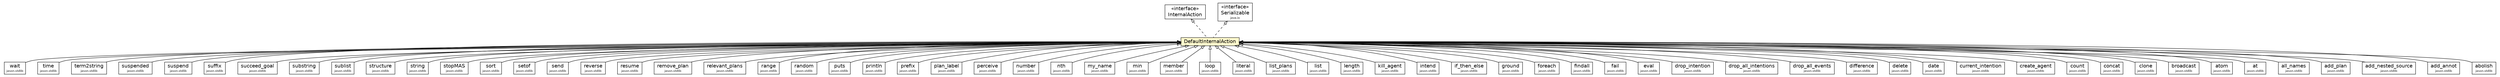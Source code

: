 #!/usr/local/bin/dot
#
# Class diagram 
# Generated by UMLGraph version 5.1 (http://www.umlgraph.org/)
#

digraph G {
	edge [fontname="Helvetica",fontsize=10,labelfontname="Helvetica",labelfontsize=10];
	node [fontname="Helvetica",fontsize=10,shape=plaintext];
	nodesep=0.25;
	ranksep=0.5;
	// jason.asSemantics.InternalAction
	c9792 [label=<<table title="jason.asSemantics.InternalAction" border="0" cellborder="1" cellspacing="0" cellpadding="2" port="p" href="./InternalAction.html">
		<tr><td><table border="0" cellspacing="0" cellpadding="1">
<tr><td align="center" balign="center"> &#171;interface&#187; </td></tr>
<tr><td align="center" balign="center"> InternalAction </td></tr>
		</table></td></tr>
		</table>>, fontname="Helvetica", fontcolor="black", fontsize=14.0];
	// jason.asSemantics.DefaultInternalAction
	c9799 [label=<<table title="jason.asSemantics.DefaultInternalAction" border="0" cellborder="1" cellspacing="0" cellpadding="2" port="p" bgcolor="lemonChiffon" href="./DefaultInternalAction.html">
		<tr><td><table border="0" cellspacing="0" cellpadding="1">
<tr><td align="center" balign="center"> DefaultInternalAction </td></tr>
		</table></td></tr>
		</table>>, fontname="Helvetica", fontcolor="black", fontsize=14.0];
	// jason.stdlib.wait
	c9953 [label=<<table title="jason.stdlib.wait" border="0" cellborder="1" cellspacing="0" cellpadding="2" port="p" href="../stdlib/wait.html">
		<tr><td><table border="0" cellspacing="0" cellpadding="1">
<tr><td align="center" balign="center"> wait </td></tr>
<tr><td align="center" balign="center"><font point-size="8.0"> jason.stdlib </font></td></tr>
		</table></td></tr>
		</table>>, fontname="Helvetica", fontcolor="black", fontsize=14.0];
	// jason.stdlib.time
	c9955 [label=<<table title="jason.stdlib.time" border="0" cellborder="1" cellspacing="0" cellpadding="2" port="p" href="../stdlib/time.html">
		<tr><td><table border="0" cellspacing="0" cellpadding="1">
<tr><td align="center" balign="center"> time </td></tr>
<tr><td align="center" balign="center"><font point-size="8.0"> jason.stdlib </font></td></tr>
		</table></td></tr>
		</table>>, fontname="Helvetica", fontcolor="black", fontsize=14.0];
	// jason.stdlib.term2string
	c9956 [label=<<table title="jason.stdlib.term2string" border="0" cellborder="1" cellspacing="0" cellpadding="2" port="p" href="../stdlib/term2string.html">
		<tr><td><table border="0" cellspacing="0" cellpadding="1">
<tr><td align="center" balign="center"> term2string </td></tr>
<tr><td align="center" balign="center"><font point-size="8.0"> jason.stdlib </font></td></tr>
		</table></td></tr>
		</table>>, fontname="Helvetica", fontcolor="black", fontsize=14.0];
	// jason.stdlib.suspended
	c9957 [label=<<table title="jason.stdlib.suspended" border="0" cellborder="1" cellspacing="0" cellpadding="2" port="p" href="../stdlib/suspended.html">
		<tr><td><table border="0" cellspacing="0" cellpadding="1">
<tr><td align="center" balign="center"> suspended </td></tr>
<tr><td align="center" balign="center"><font point-size="8.0"> jason.stdlib </font></td></tr>
		</table></td></tr>
		</table>>, fontname="Helvetica", fontcolor="black", fontsize=14.0];
	// jason.stdlib.suspend
	c9958 [label=<<table title="jason.stdlib.suspend" border="0" cellborder="1" cellspacing="0" cellpadding="2" port="p" href="../stdlib/suspend.html">
		<tr><td><table border="0" cellspacing="0" cellpadding="1">
<tr><td align="center" balign="center"> suspend </td></tr>
<tr><td align="center" balign="center"><font point-size="8.0"> jason.stdlib </font></td></tr>
		</table></td></tr>
		</table>>, fontname="Helvetica", fontcolor="black", fontsize=14.0];
	// jason.stdlib.suffix
	c9959 [label=<<table title="jason.stdlib.suffix" border="0" cellborder="1" cellspacing="0" cellpadding="2" port="p" href="../stdlib/suffix.html">
		<tr><td><table border="0" cellspacing="0" cellpadding="1">
<tr><td align="center" balign="center"> suffix </td></tr>
<tr><td align="center" balign="center"><font point-size="8.0"> jason.stdlib </font></td></tr>
		</table></td></tr>
		</table>>, fontname="Helvetica", fontcolor="black", fontsize=14.0];
	// jason.stdlib.succeed_goal
	c9960 [label=<<table title="jason.stdlib.succeed_goal" border="0" cellborder="1" cellspacing="0" cellpadding="2" port="p" href="../stdlib/succeed_goal.html">
		<tr><td><table border="0" cellspacing="0" cellpadding="1">
<tr><td align="center" balign="center"> succeed_goal </td></tr>
<tr><td align="center" balign="center"><font point-size="8.0"> jason.stdlib </font></td></tr>
		</table></td></tr>
		</table>>, fontname="Helvetica", fontcolor="black", fontsize=14.0];
	// jason.stdlib.substring
	c9961 [label=<<table title="jason.stdlib.substring" border="0" cellborder="1" cellspacing="0" cellpadding="2" port="p" href="../stdlib/substring.html">
		<tr><td><table border="0" cellspacing="0" cellpadding="1">
<tr><td align="center" balign="center"> substring </td></tr>
<tr><td align="center" balign="center"><font point-size="8.0"> jason.stdlib </font></td></tr>
		</table></td></tr>
		</table>>, fontname="Helvetica", fontcolor="black", fontsize=14.0];
	// jason.stdlib.sublist
	c9962 [label=<<table title="jason.stdlib.sublist" border="0" cellborder="1" cellspacing="0" cellpadding="2" port="p" href="../stdlib/sublist.html">
		<tr><td><table border="0" cellspacing="0" cellpadding="1">
<tr><td align="center" balign="center"> sublist </td></tr>
<tr><td align="center" balign="center"><font point-size="8.0"> jason.stdlib </font></td></tr>
		</table></td></tr>
		</table>>, fontname="Helvetica", fontcolor="black", fontsize=14.0];
	// jason.stdlib.structure
	c9963 [label=<<table title="jason.stdlib.structure" border="0" cellborder="1" cellspacing="0" cellpadding="2" port="p" href="../stdlib/structure.html">
		<tr><td><table border="0" cellspacing="0" cellpadding="1">
<tr><td align="center" balign="center"> structure </td></tr>
<tr><td align="center" balign="center"><font point-size="8.0"> jason.stdlib </font></td></tr>
		</table></td></tr>
		</table>>, fontname="Helvetica", fontcolor="black", fontsize=14.0];
	// jason.stdlib.string
	c9964 [label=<<table title="jason.stdlib.string" border="0" cellborder="1" cellspacing="0" cellpadding="2" port="p" href="../stdlib/string.html">
		<tr><td><table border="0" cellspacing="0" cellpadding="1">
<tr><td align="center" balign="center"> string </td></tr>
<tr><td align="center" balign="center"><font point-size="8.0"> jason.stdlib </font></td></tr>
		</table></td></tr>
		</table>>, fontname="Helvetica", fontcolor="black", fontsize=14.0];
	// jason.stdlib.stopMAS
	c9965 [label=<<table title="jason.stdlib.stopMAS" border="0" cellborder="1" cellspacing="0" cellpadding="2" port="p" href="../stdlib/stopMAS.html">
		<tr><td><table border="0" cellspacing="0" cellpadding="1">
<tr><td align="center" balign="center"> stopMAS </td></tr>
<tr><td align="center" balign="center"><font point-size="8.0"> jason.stdlib </font></td></tr>
		</table></td></tr>
		</table>>, fontname="Helvetica", fontcolor="black", fontsize=14.0];
	// jason.stdlib.sort
	c9966 [label=<<table title="jason.stdlib.sort" border="0" cellborder="1" cellspacing="0" cellpadding="2" port="p" href="../stdlib/sort.html">
		<tr><td><table border="0" cellspacing="0" cellpadding="1">
<tr><td align="center" balign="center"> sort </td></tr>
<tr><td align="center" balign="center"><font point-size="8.0"> jason.stdlib </font></td></tr>
		</table></td></tr>
		</table>>, fontname="Helvetica", fontcolor="black", fontsize=14.0];
	// jason.stdlib.setof
	c9967 [label=<<table title="jason.stdlib.setof" border="0" cellborder="1" cellspacing="0" cellpadding="2" port="p" href="../stdlib/setof.html">
		<tr><td><table border="0" cellspacing="0" cellpadding="1">
<tr><td align="center" balign="center"> setof </td></tr>
<tr><td align="center" balign="center"><font point-size="8.0"> jason.stdlib </font></td></tr>
		</table></td></tr>
		</table>>, fontname="Helvetica", fontcolor="black", fontsize=14.0];
	// jason.stdlib.send
	c9968 [label=<<table title="jason.stdlib.send" border="0" cellborder="1" cellspacing="0" cellpadding="2" port="p" href="../stdlib/send.html">
		<tr><td><table border="0" cellspacing="0" cellpadding="1">
<tr><td align="center" balign="center"> send </td></tr>
<tr><td align="center" balign="center"><font point-size="8.0"> jason.stdlib </font></td></tr>
		</table></td></tr>
		</table>>, fontname="Helvetica", fontcolor="black", fontsize=14.0];
	// jason.stdlib.reverse
	c9969 [label=<<table title="jason.stdlib.reverse" border="0" cellborder="1" cellspacing="0" cellpadding="2" port="p" href="../stdlib/reverse.html">
		<tr><td><table border="0" cellspacing="0" cellpadding="1">
<tr><td align="center" balign="center"> reverse </td></tr>
<tr><td align="center" balign="center"><font point-size="8.0"> jason.stdlib </font></td></tr>
		</table></td></tr>
		</table>>, fontname="Helvetica", fontcolor="black", fontsize=14.0];
	// jason.stdlib.resume
	c9970 [label=<<table title="jason.stdlib.resume" border="0" cellborder="1" cellspacing="0" cellpadding="2" port="p" href="../stdlib/resume.html">
		<tr><td><table border="0" cellspacing="0" cellpadding="1">
<tr><td align="center" balign="center"> resume </td></tr>
<tr><td align="center" balign="center"><font point-size="8.0"> jason.stdlib </font></td></tr>
		</table></td></tr>
		</table>>, fontname="Helvetica", fontcolor="black", fontsize=14.0];
	// jason.stdlib.remove_plan
	c9971 [label=<<table title="jason.stdlib.remove_plan" border="0" cellborder="1" cellspacing="0" cellpadding="2" port="p" href="../stdlib/remove_plan.html">
		<tr><td><table border="0" cellspacing="0" cellpadding="1">
<tr><td align="center" balign="center"> remove_plan </td></tr>
<tr><td align="center" balign="center"><font point-size="8.0"> jason.stdlib </font></td></tr>
		</table></td></tr>
		</table>>, fontname="Helvetica", fontcolor="black", fontsize=14.0];
	// jason.stdlib.relevant_plans
	c9972 [label=<<table title="jason.stdlib.relevant_plans" border="0" cellborder="1" cellspacing="0" cellpadding="2" port="p" href="../stdlib/relevant_plans.html">
		<tr><td><table border="0" cellspacing="0" cellpadding="1">
<tr><td align="center" balign="center"> relevant_plans </td></tr>
<tr><td align="center" balign="center"><font point-size="8.0"> jason.stdlib </font></td></tr>
		</table></td></tr>
		</table>>, fontname="Helvetica", fontcolor="black", fontsize=14.0];
	// jason.stdlib.range
	c9973 [label=<<table title="jason.stdlib.range" border="0" cellborder="1" cellspacing="0" cellpadding="2" port="p" href="../stdlib/range.html">
		<tr><td><table border="0" cellspacing="0" cellpadding="1">
<tr><td align="center" balign="center"> range </td></tr>
<tr><td align="center" balign="center"><font point-size="8.0"> jason.stdlib </font></td></tr>
		</table></td></tr>
		</table>>, fontname="Helvetica", fontcolor="black", fontsize=14.0];
	// jason.stdlib.random
	c9974 [label=<<table title="jason.stdlib.random" border="0" cellborder="1" cellspacing="0" cellpadding="2" port="p" href="../stdlib/random.html">
		<tr><td><table border="0" cellspacing="0" cellpadding="1">
<tr><td align="center" balign="center"> random </td></tr>
<tr><td align="center" balign="center"><font point-size="8.0"> jason.stdlib </font></td></tr>
		</table></td></tr>
		</table>>, fontname="Helvetica", fontcolor="black", fontsize=14.0];
	// jason.stdlib.puts
	c9975 [label=<<table title="jason.stdlib.puts" border="0" cellborder="1" cellspacing="0" cellpadding="2" port="p" href="../stdlib/puts.html">
		<tr><td><table border="0" cellspacing="0" cellpadding="1">
<tr><td align="center" balign="center"> puts </td></tr>
<tr><td align="center" balign="center"><font point-size="8.0"> jason.stdlib </font></td></tr>
		</table></td></tr>
		</table>>, fontname="Helvetica", fontcolor="black", fontsize=14.0];
	// jason.stdlib.println
	c9976 [label=<<table title="jason.stdlib.println" border="0" cellborder="1" cellspacing="0" cellpadding="2" port="p" href="../stdlib/println.html">
		<tr><td><table border="0" cellspacing="0" cellpadding="1">
<tr><td align="center" balign="center"> println </td></tr>
<tr><td align="center" balign="center"><font point-size="8.0"> jason.stdlib </font></td></tr>
		</table></td></tr>
		</table>>, fontname="Helvetica", fontcolor="black", fontsize=14.0];
	// jason.stdlib.prefix
	c9978 [label=<<table title="jason.stdlib.prefix" border="0" cellborder="1" cellspacing="0" cellpadding="2" port="p" href="../stdlib/prefix.html">
		<tr><td><table border="0" cellspacing="0" cellpadding="1">
<tr><td align="center" balign="center"> prefix </td></tr>
<tr><td align="center" balign="center"><font point-size="8.0"> jason.stdlib </font></td></tr>
		</table></td></tr>
		</table>>, fontname="Helvetica", fontcolor="black", fontsize=14.0];
	// jason.stdlib.plan_label
	c9979 [label=<<table title="jason.stdlib.plan_label" border="0" cellborder="1" cellspacing="0" cellpadding="2" port="p" href="../stdlib/plan_label.html">
		<tr><td><table border="0" cellspacing="0" cellpadding="1">
<tr><td align="center" balign="center"> plan_label </td></tr>
<tr><td align="center" balign="center"><font point-size="8.0"> jason.stdlib </font></td></tr>
		</table></td></tr>
		</table>>, fontname="Helvetica", fontcolor="black", fontsize=14.0];
	// jason.stdlib.perceive
	c9980 [label=<<table title="jason.stdlib.perceive" border="0" cellborder="1" cellspacing="0" cellpadding="2" port="p" href="../stdlib/perceive.html">
		<tr><td><table border="0" cellspacing="0" cellpadding="1">
<tr><td align="center" balign="center"> perceive </td></tr>
<tr><td align="center" balign="center"><font point-size="8.0"> jason.stdlib </font></td></tr>
		</table></td></tr>
		</table>>, fontname="Helvetica", fontcolor="black", fontsize=14.0];
	// jason.stdlib.number
	c9981 [label=<<table title="jason.stdlib.number" border="0" cellborder="1" cellspacing="0" cellpadding="2" port="p" href="../stdlib/number.html">
		<tr><td><table border="0" cellspacing="0" cellpadding="1">
<tr><td align="center" balign="center"> number </td></tr>
<tr><td align="center" balign="center"><font point-size="8.0"> jason.stdlib </font></td></tr>
		</table></td></tr>
		</table>>, fontname="Helvetica", fontcolor="black", fontsize=14.0];
	// jason.stdlib.nth
	c9982 [label=<<table title="jason.stdlib.nth" border="0" cellborder="1" cellspacing="0" cellpadding="2" port="p" href="../stdlib/nth.html">
		<tr><td><table border="0" cellspacing="0" cellpadding="1">
<tr><td align="center" balign="center"> nth </td></tr>
<tr><td align="center" balign="center"><font point-size="8.0"> jason.stdlib </font></td></tr>
		</table></td></tr>
		</table>>, fontname="Helvetica", fontcolor="black", fontsize=14.0];
	// jason.stdlib.my_name
	c9983 [label=<<table title="jason.stdlib.my_name" border="0" cellborder="1" cellspacing="0" cellpadding="2" port="p" href="../stdlib/my_name.html">
		<tr><td><table border="0" cellspacing="0" cellpadding="1">
<tr><td align="center" balign="center"> my_name </td></tr>
<tr><td align="center" balign="center"><font point-size="8.0"> jason.stdlib </font></td></tr>
		</table></td></tr>
		</table>>, fontname="Helvetica", fontcolor="black", fontsize=14.0];
	// jason.stdlib.min
	c9984 [label=<<table title="jason.stdlib.min" border="0" cellborder="1" cellspacing="0" cellpadding="2" port="p" href="../stdlib/min.html">
		<tr><td><table border="0" cellspacing="0" cellpadding="1">
<tr><td align="center" balign="center"> min </td></tr>
<tr><td align="center" balign="center"><font point-size="8.0"> jason.stdlib </font></td></tr>
		</table></td></tr>
		</table>>, fontname="Helvetica", fontcolor="black", fontsize=14.0];
	// jason.stdlib.member
	c9985 [label=<<table title="jason.stdlib.member" border="0" cellborder="1" cellspacing="0" cellpadding="2" port="p" href="../stdlib/member.html">
		<tr><td><table border="0" cellspacing="0" cellpadding="1">
<tr><td align="center" balign="center"> member </td></tr>
<tr><td align="center" balign="center"><font point-size="8.0"> jason.stdlib </font></td></tr>
		</table></td></tr>
		</table>>, fontname="Helvetica", fontcolor="black", fontsize=14.0];
	// jason.stdlib.loop
	c9987 [label=<<table title="jason.stdlib.loop" border="0" cellborder="1" cellspacing="0" cellpadding="2" port="p" href="../stdlib/loop.html">
		<tr><td><table border="0" cellspacing="0" cellpadding="1">
<tr><td align="center" balign="center"> loop </td></tr>
<tr><td align="center" balign="center"><font point-size="8.0"> jason.stdlib </font></td></tr>
		</table></td></tr>
		</table>>, fontname="Helvetica", fontcolor="black", fontsize=14.0];
	// jason.stdlib.literal
	c9988 [label=<<table title="jason.stdlib.literal" border="0" cellborder="1" cellspacing="0" cellpadding="2" port="p" href="../stdlib/literal.html">
		<tr><td><table border="0" cellspacing="0" cellpadding="1">
<tr><td align="center" balign="center"> literal </td></tr>
<tr><td align="center" balign="center"><font point-size="8.0"> jason.stdlib </font></td></tr>
		</table></td></tr>
		</table>>, fontname="Helvetica", fontcolor="black", fontsize=14.0];
	// jason.stdlib.list_plans
	c9989 [label=<<table title="jason.stdlib.list_plans" border="0" cellborder="1" cellspacing="0" cellpadding="2" port="p" href="../stdlib/list_plans.html">
		<tr><td><table border="0" cellspacing="0" cellpadding="1">
<tr><td align="center" balign="center"> list_plans </td></tr>
<tr><td align="center" balign="center"><font point-size="8.0"> jason.stdlib </font></td></tr>
		</table></td></tr>
		</table>>, fontname="Helvetica", fontcolor="black", fontsize=14.0];
	// jason.stdlib.list
	c9990 [label=<<table title="jason.stdlib.list" border="0" cellborder="1" cellspacing="0" cellpadding="2" port="p" href="../stdlib/list.html">
		<tr><td><table border="0" cellspacing="0" cellpadding="1">
<tr><td align="center" balign="center"> list </td></tr>
<tr><td align="center" balign="center"><font point-size="8.0"> jason.stdlib </font></td></tr>
		</table></td></tr>
		</table>>, fontname="Helvetica", fontcolor="black", fontsize=14.0];
	// jason.stdlib.length
	c9991 [label=<<table title="jason.stdlib.length" border="0" cellborder="1" cellspacing="0" cellpadding="2" port="p" href="../stdlib/length.html">
		<tr><td><table border="0" cellspacing="0" cellpadding="1">
<tr><td align="center" balign="center"> length </td></tr>
<tr><td align="center" balign="center"><font point-size="8.0"> jason.stdlib </font></td></tr>
		</table></td></tr>
		</table>>, fontname="Helvetica", fontcolor="black", fontsize=14.0];
	// jason.stdlib.kill_agent
	c9992 [label=<<table title="jason.stdlib.kill_agent" border="0" cellborder="1" cellspacing="0" cellpadding="2" port="p" href="../stdlib/kill_agent.html">
		<tr><td><table border="0" cellspacing="0" cellpadding="1">
<tr><td align="center" balign="center"> kill_agent </td></tr>
<tr><td align="center" balign="center"><font point-size="8.0"> jason.stdlib </font></td></tr>
		</table></td></tr>
		</table>>, fontname="Helvetica", fontcolor="black", fontsize=14.0];
	// jason.stdlib.intend
	c9994 [label=<<table title="jason.stdlib.intend" border="0" cellborder="1" cellspacing="0" cellpadding="2" port="p" href="../stdlib/intend.html">
		<tr><td><table border="0" cellspacing="0" cellpadding="1">
<tr><td align="center" balign="center"> intend </td></tr>
<tr><td align="center" balign="center"><font point-size="8.0"> jason.stdlib </font></td></tr>
		</table></td></tr>
		</table>>, fontname="Helvetica", fontcolor="black", fontsize=14.0];
	// jason.stdlib.if_then_else
	c9995 [label=<<table title="jason.stdlib.if_then_else" border="0" cellborder="1" cellspacing="0" cellpadding="2" port="p" href="../stdlib/if_then_else.html">
		<tr><td><table border="0" cellspacing="0" cellpadding="1">
<tr><td align="center" balign="center"> if_then_else </td></tr>
<tr><td align="center" balign="center"><font point-size="8.0"> jason.stdlib </font></td></tr>
		</table></td></tr>
		</table>>, fontname="Helvetica", fontcolor="black", fontsize=14.0];
	// jason.stdlib.ground
	c9996 [label=<<table title="jason.stdlib.ground" border="0" cellborder="1" cellspacing="0" cellpadding="2" port="p" href="../stdlib/ground.html">
		<tr><td><table border="0" cellspacing="0" cellpadding="1">
<tr><td align="center" balign="center"> ground </td></tr>
<tr><td align="center" balign="center"><font point-size="8.0"> jason.stdlib </font></td></tr>
		</table></td></tr>
		</table>>, fontname="Helvetica", fontcolor="black", fontsize=14.0];
	// jason.stdlib.foreach
	c9997 [label=<<table title="jason.stdlib.foreach" border="0" cellborder="1" cellspacing="0" cellpadding="2" port="p" href="../stdlib/foreach.html">
		<tr><td><table border="0" cellspacing="0" cellpadding="1">
<tr><td align="center" balign="center"> foreach </td></tr>
<tr><td align="center" balign="center"><font point-size="8.0"> jason.stdlib </font></td></tr>
		</table></td></tr>
		</table>>, fontname="Helvetica", fontcolor="black", fontsize=14.0];
	// jason.stdlib.findall
	c9998 [label=<<table title="jason.stdlib.findall" border="0" cellborder="1" cellspacing="0" cellpadding="2" port="p" href="../stdlib/findall.html">
		<tr><td><table border="0" cellspacing="0" cellpadding="1">
<tr><td align="center" balign="center"> findall </td></tr>
<tr><td align="center" balign="center"><font point-size="8.0"> jason.stdlib </font></td></tr>
		</table></td></tr>
		</table>>, fontname="Helvetica", fontcolor="black", fontsize=14.0];
	// jason.stdlib.fail
	c10000 [label=<<table title="jason.stdlib.fail" border="0" cellborder="1" cellspacing="0" cellpadding="2" port="p" href="../stdlib/fail.html">
		<tr><td><table border="0" cellspacing="0" cellpadding="1">
<tr><td align="center" balign="center"> fail </td></tr>
<tr><td align="center" balign="center"><font point-size="8.0"> jason.stdlib </font></td></tr>
		</table></td></tr>
		</table>>, fontname="Helvetica", fontcolor="black", fontsize=14.0];
	// jason.stdlib.eval
	c10001 [label=<<table title="jason.stdlib.eval" border="0" cellborder="1" cellspacing="0" cellpadding="2" port="p" href="../stdlib/eval.html">
		<tr><td><table border="0" cellspacing="0" cellpadding="1">
<tr><td align="center" balign="center"> eval </td></tr>
<tr><td align="center" balign="center"><font point-size="8.0"> jason.stdlib </font></td></tr>
		</table></td></tr>
		</table>>, fontname="Helvetica", fontcolor="black", fontsize=14.0];
	// jason.stdlib.drop_intention
	c10002 [label=<<table title="jason.stdlib.drop_intention" border="0" cellborder="1" cellspacing="0" cellpadding="2" port="p" href="../stdlib/drop_intention.html">
		<tr><td><table border="0" cellspacing="0" cellpadding="1">
<tr><td align="center" balign="center"> drop_intention </td></tr>
<tr><td align="center" balign="center"><font point-size="8.0"> jason.stdlib </font></td></tr>
		</table></td></tr>
		</table>>, fontname="Helvetica", fontcolor="black", fontsize=14.0];
	// jason.stdlib.drop_all_intentions
	c10005 [label=<<table title="jason.stdlib.drop_all_intentions" border="0" cellborder="1" cellspacing="0" cellpadding="2" port="p" href="../stdlib/drop_all_intentions.html">
		<tr><td><table border="0" cellspacing="0" cellpadding="1">
<tr><td align="center" balign="center"> drop_all_intentions </td></tr>
<tr><td align="center" balign="center"><font point-size="8.0"> jason.stdlib </font></td></tr>
		</table></td></tr>
		</table>>, fontname="Helvetica", fontcolor="black", fontsize=14.0];
	// jason.stdlib.drop_all_events
	c10006 [label=<<table title="jason.stdlib.drop_all_events" border="0" cellborder="1" cellspacing="0" cellpadding="2" port="p" href="../stdlib/drop_all_events.html">
		<tr><td><table border="0" cellspacing="0" cellpadding="1">
<tr><td align="center" balign="center"> drop_all_events </td></tr>
<tr><td align="center" balign="center"><font point-size="8.0"> jason.stdlib </font></td></tr>
		</table></td></tr>
		</table>>, fontname="Helvetica", fontcolor="black", fontsize=14.0];
	// jason.stdlib.difference
	c10008 [label=<<table title="jason.stdlib.difference" border="0" cellborder="1" cellspacing="0" cellpadding="2" port="p" href="../stdlib/difference.html">
		<tr><td><table border="0" cellspacing="0" cellpadding="1">
<tr><td align="center" balign="center"> difference </td></tr>
<tr><td align="center" balign="center"><font point-size="8.0"> jason.stdlib </font></td></tr>
		</table></td></tr>
		</table>>, fontname="Helvetica", fontcolor="black", fontsize=14.0];
	// jason.stdlib.delete
	c10010 [label=<<table title="jason.stdlib.delete" border="0" cellborder="1" cellspacing="0" cellpadding="2" port="p" href="../stdlib/delete.html">
		<tr><td><table border="0" cellspacing="0" cellpadding="1">
<tr><td align="center" balign="center"> delete </td></tr>
<tr><td align="center" balign="center"><font point-size="8.0"> jason.stdlib </font></td></tr>
		</table></td></tr>
		</table>>, fontname="Helvetica", fontcolor="black", fontsize=14.0];
	// jason.stdlib.date
	c10011 [label=<<table title="jason.stdlib.date" border="0" cellborder="1" cellspacing="0" cellpadding="2" port="p" href="../stdlib/date.html">
		<tr><td><table border="0" cellspacing="0" cellpadding="1">
<tr><td align="center" balign="center"> date </td></tr>
<tr><td align="center" balign="center"><font point-size="8.0"> jason.stdlib </font></td></tr>
		</table></td></tr>
		</table>>, fontname="Helvetica", fontcolor="black", fontsize=14.0];
	// jason.stdlib.current_intention
	c10012 [label=<<table title="jason.stdlib.current_intention" border="0" cellborder="1" cellspacing="0" cellpadding="2" port="p" href="../stdlib/current_intention.html">
		<tr><td><table border="0" cellspacing="0" cellpadding="1">
<tr><td align="center" balign="center"> current_intention </td></tr>
<tr><td align="center" balign="center"><font point-size="8.0"> jason.stdlib </font></td></tr>
		</table></td></tr>
		</table>>, fontname="Helvetica", fontcolor="black", fontsize=14.0];
	// jason.stdlib.create_agent
	c10013 [label=<<table title="jason.stdlib.create_agent" border="0" cellborder="1" cellspacing="0" cellpadding="2" port="p" href="../stdlib/create_agent.html">
		<tr><td><table border="0" cellspacing="0" cellpadding="1">
<tr><td align="center" balign="center"> create_agent </td></tr>
<tr><td align="center" balign="center"><font point-size="8.0"> jason.stdlib </font></td></tr>
		</table></td></tr>
		</table>>, fontname="Helvetica", fontcolor="black", fontsize=14.0];
	// jason.stdlib.count
	c10014 [label=<<table title="jason.stdlib.count" border="0" cellborder="1" cellspacing="0" cellpadding="2" port="p" href="../stdlib/count.html">
		<tr><td><table border="0" cellspacing="0" cellpadding="1">
<tr><td align="center" balign="center"> count </td></tr>
<tr><td align="center" balign="center"><font point-size="8.0"> jason.stdlib </font></td></tr>
		</table></td></tr>
		</table>>, fontname="Helvetica", fontcolor="black", fontsize=14.0];
	// jason.stdlib.concat
	c10015 [label=<<table title="jason.stdlib.concat" border="0" cellborder="1" cellspacing="0" cellpadding="2" port="p" href="../stdlib/concat.html">
		<tr><td><table border="0" cellspacing="0" cellpadding="1">
<tr><td align="center" balign="center"> concat </td></tr>
<tr><td align="center" balign="center"><font point-size="8.0"> jason.stdlib </font></td></tr>
		</table></td></tr>
		</table>>, fontname="Helvetica", fontcolor="black", fontsize=14.0];
	// jason.stdlib.clone
	c10016 [label=<<table title="jason.stdlib.clone" border="0" cellborder="1" cellspacing="0" cellpadding="2" port="p" href="../stdlib/clone.html">
		<tr><td><table border="0" cellspacing="0" cellpadding="1">
<tr><td align="center" balign="center"> clone </td></tr>
<tr><td align="center" balign="center"><font point-size="8.0"> jason.stdlib </font></td></tr>
		</table></td></tr>
		</table>>, fontname="Helvetica", fontcolor="black", fontsize=14.0];
	// jason.stdlib.broadcast
	c10017 [label=<<table title="jason.stdlib.broadcast" border="0" cellborder="1" cellspacing="0" cellpadding="2" port="p" href="../stdlib/broadcast.html">
		<tr><td><table border="0" cellspacing="0" cellpadding="1">
<tr><td align="center" balign="center"> broadcast </td></tr>
<tr><td align="center" balign="center"><font point-size="8.0"> jason.stdlib </font></td></tr>
		</table></td></tr>
		</table>>, fontname="Helvetica", fontcolor="black", fontsize=14.0];
	// jason.stdlib.atom
	c10018 [label=<<table title="jason.stdlib.atom" border="0" cellborder="1" cellspacing="0" cellpadding="2" port="p" href="../stdlib/atom.html">
		<tr><td><table border="0" cellspacing="0" cellpadding="1">
<tr><td align="center" balign="center"> atom </td></tr>
<tr><td align="center" balign="center"><font point-size="8.0"> jason.stdlib </font></td></tr>
		</table></td></tr>
		</table>>, fontname="Helvetica", fontcolor="black", fontsize=14.0];
	// jason.stdlib.at
	c10019 [label=<<table title="jason.stdlib.at" border="0" cellborder="1" cellspacing="0" cellpadding="2" port="p" href="../stdlib/at.html">
		<tr><td><table border="0" cellspacing="0" cellpadding="1">
<tr><td align="center" balign="center"> at </td></tr>
<tr><td align="center" balign="center"><font point-size="8.0"> jason.stdlib </font></td></tr>
		</table></td></tr>
		</table>>, fontname="Helvetica", fontcolor="black", fontsize=14.0];
	// jason.stdlib.all_names
	c10020 [label=<<table title="jason.stdlib.all_names" border="0" cellborder="1" cellspacing="0" cellpadding="2" port="p" href="../stdlib/all_names.html">
		<tr><td><table border="0" cellspacing="0" cellpadding="1">
<tr><td align="center" balign="center"> all_names </td></tr>
<tr><td align="center" balign="center"><font point-size="8.0"> jason.stdlib </font></td></tr>
		</table></td></tr>
		</table>>, fontname="Helvetica", fontcolor="black", fontsize=14.0];
	// jason.stdlib.add_plan
	c10021 [label=<<table title="jason.stdlib.add_plan" border="0" cellborder="1" cellspacing="0" cellpadding="2" port="p" href="../stdlib/add_plan.html">
		<tr><td><table border="0" cellspacing="0" cellpadding="1">
<tr><td align="center" balign="center"> add_plan </td></tr>
<tr><td align="center" balign="center"><font point-size="8.0"> jason.stdlib </font></td></tr>
		</table></td></tr>
		</table>>, fontname="Helvetica", fontcolor="black", fontsize=14.0];
	// jason.stdlib.add_nested_source
	c10022 [label=<<table title="jason.stdlib.add_nested_source" border="0" cellborder="1" cellspacing="0" cellpadding="2" port="p" href="../stdlib/add_nested_source.html">
		<tr><td><table border="0" cellspacing="0" cellpadding="1">
<tr><td align="center" balign="center"> add_nested_source </td></tr>
<tr><td align="center" balign="center"><font point-size="8.0"> jason.stdlib </font></td></tr>
		</table></td></tr>
		</table>>, fontname="Helvetica", fontcolor="black", fontsize=14.0];
	// jason.stdlib.add_annot
	c10023 [label=<<table title="jason.stdlib.add_annot" border="0" cellborder="1" cellspacing="0" cellpadding="2" port="p" href="../stdlib/add_annot.html">
		<tr><td><table border="0" cellspacing="0" cellpadding="1">
<tr><td align="center" balign="center"> add_annot </td></tr>
<tr><td align="center" balign="center"><font point-size="8.0"> jason.stdlib </font></td></tr>
		</table></td></tr>
		</table>>, fontname="Helvetica", fontcolor="black", fontsize=14.0];
	// jason.stdlib.abolish
	c10024 [label=<<table title="jason.stdlib.abolish" border="0" cellborder="1" cellspacing="0" cellpadding="2" port="p" href="../stdlib/abolish.html">
		<tr><td><table border="0" cellspacing="0" cellpadding="1">
<tr><td align="center" balign="center"> abolish </td></tr>
<tr><td align="center" balign="center"><font point-size="8.0"> jason.stdlib </font></td></tr>
		</table></td></tr>
		</table>>, fontname="Helvetica", fontcolor="black", fontsize=14.0];
	//jason.asSemantics.DefaultInternalAction implements jason.asSemantics.InternalAction
	c9792:p -> c9799:p [dir=back,arrowtail=empty,style=dashed];
	//jason.asSemantics.DefaultInternalAction implements java.io.Serializable
	c10031:p -> c9799:p [dir=back,arrowtail=empty,style=dashed];
	//jason.stdlib.wait extends jason.asSemantics.DefaultInternalAction
	c9799:p -> c9953:p [dir=back,arrowtail=empty];
	//jason.stdlib.time extends jason.asSemantics.DefaultInternalAction
	c9799:p -> c9955:p [dir=back,arrowtail=empty];
	//jason.stdlib.term2string extends jason.asSemantics.DefaultInternalAction
	c9799:p -> c9956:p [dir=back,arrowtail=empty];
	//jason.stdlib.suspended extends jason.asSemantics.DefaultInternalAction
	c9799:p -> c9957:p [dir=back,arrowtail=empty];
	//jason.stdlib.suspend extends jason.asSemantics.DefaultInternalAction
	c9799:p -> c9958:p [dir=back,arrowtail=empty];
	//jason.stdlib.suffix extends jason.asSemantics.DefaultInternalAction
	c9799:p -> c9959:p [dir=back,arrowtail=empty];
	//jason.stdlib.succeed_goal extends jason.asSemantics.DefaultInternalAction
	c9799:p -> c9960:p [dir=back,arrowtail=empty];
	//jason.stdlib.substring extends jason.asSemantics.DefaultInternalAction
	c9799:p -> c9961:p [dir=back,arrowtail=empty];
	//jason.stdlib.sublist extends jason.asSemantics.DefaultInternalAction
	c9799:p -> c9962:p [dir=back,arrowtail=empty];
	//jason.stdlib.structure extends jason.asSemantics.DefaultInternalAction
	c9799:p -> c9963:p [dir=back,arrowtail=empty];
	//jason.stdlib.string extends jason.asSemantics.DefaultInternalAction
	c9799:p -> c9964:p [dir=back,arrowtail=empty];
	//jason.stdlib.stopMAS extends jason.asSemantics.DefaultInternalAction
	c9799:p -> c9965:p [dir=back,arrowtail=empty];
	//jason.stdlib.sort extends jason.asSemantics.DefaultInternalAction
	c9799:p -> c9966:p [dir=back,arrowtail=empty];
	//jason.stdlib.setof extends jason.asSemantics.DefaultInternalAction
	c9799:p -> c9967:p [dir=back,arrowtail=empty];
	//jason.stdlib.send extends jason.asSemantics.DefaultInternalAction
	c9799:p -> c9968:p [dir=back,arrowtail=empty];
	//jason.stdlib.reverse extends jason.asSemantics.DefaultInternalAction
	c9799:p -> c9969:p [dir=back,arrowtail=empty];
	//jason.stdlib.resume extends jason.asSemantics.DefaultInternalAction
	c9799:p -> c9970:p [dir=back,arrowtail=empty];
	//jason.stdlib.remove_plan extends jason.asSemantics.DefaultInternalAction
	c9799:p -> c9971:p [dir=back,arrowtail=empty];
	//jason.stdlib.relevant_plans extends jason.asSemantics.DefaultInternalAction
	c9799:p -> c9972:p [dir=back,arrowtail=empty];
	//jason.stdlib.range extends jason.asSemantics.DefaultInternalAction
	c9799:p -> c9973:p [dir=back,arrowtail=empty];
	//jason.stdlib.random extends jason.asSemantics.DefaultInternalAction
	c9799:p -> c9974:p [dir=back,arrowtail=empty];
	//jason.stdlib.puts extends jason.asSemantics.DefaultInternalAction
	c9799:p -> c9975:p [dir=back,arrowtail=empty];
	//jason.stdlib.println extends jason.asSemantics.DefaultInternalAction
	c9799:p -> c9976:p [dir=back,arrowtail=empty];
	//jason.stdlib.prefix extends jason.asSemantics.DefaultInternalAction
	c9799:p -> c9978:p [dir=back,arrowtail=empty];
	//jason.stdlib.plan_label extends jason.asSemantics.DefaultInternalAction
	c9799:p -> c9979:p [dir=back,arrowtail=empty];
	//jason.stdlib.perceive extends jason.asSemantics.DefaultInternalAction
	c9799:p -> c9980:p [dir=back,arrowtail=empty];
	//jason.stdlib.number extends jason.asSemantics.DefaultInternalAction
	c9799:p -> c9981:p [dir=back,arrowtail=empty];
	//jason.stdlib.nth extends jason.asSemantics.DefaultInternalAction
	c9799:p -> c9982:p [dir=back,arrowtail=empty];
	//jason.stdlib.my_name extends jason.asSemantics.DefaultInternalAction
	c9799:p -> c9983:p [dir=back,arrowtail=empty];
	//jason.stdlib.min extends jason.asSemantics.DefaultInternalAction
	c9799:p -> c9984:p [dir=back,arrowtail=empty];
	//jason.stdlib.member extends jason.asSemantics.DefaultInternalAction
	c9799:p -> c9985:p [dir=back,arrowtail=empty];
	//jason.stdlib.loop extends jason.asSemantics.DefaultInternalAction
	c9799:p -> c9987:p [dir=back,arrowtail=empty];
	//jason.stdlib.literal extends jason.asSemantics.DefaultInternalAction
	c9799:p -> c9988:p [dir=back,arrowtail=empty];
	//jason.stdlib.list_plans extends jason.asSemantics.DefaultInternalAction
	c9799:p -> c9989:p [dir=back,arrowtail=empty];
	//jason.stdlib.list extends jason.asSemantics.DefaultInternalAction
	c9799:p -> c9990:p [dir=back,arrowtail=empty];
	//jason.stdlib.length extends jason.asSemantics.DefaultInternalAction
	c9799:p -> c9991:p [dir=back,arrowtail=empty];
	//jason.stdlib.kill_agent extends jason.asSemantics.DefaultInternalAction
	c9799:p -> c9992:p [dir=back,arrowtail=empty];
	//jason.stdlib.intend extends jason.asSemantics.DefaultInternalAction
	c9799:p -> c9994:p [dir=back,arrowtail=empty];
	//jason.stdlib.if_then_else extends jason.asSemantics.DefaultInternalAction
	c9799:p -> c9995:p [dir=back,arrowtail=empty];
	//jason.stdlib.ground extends jason.asSemantics.DefaultInternalAction
	c9799:p -> c9996:p [dir=back,arrowtail=empty];
	//jason.stdlib.foreach extends jason.asSemantics.DefaultInternalAction
	c9799:p -> c9997:p [dir=back,arrowtail=empty];
	//jason.stdlib.findall extends jason.asSemantics.DefaultInternalAction
	c9799:p -> c9998:p [dir=back,arrowtail=empty];
	//jason.stdlib.fail extends jason.asSemantics.DefaultInternalAction
	c9799:p -> c10000:p [dir=back,arrowtail=empty];
	//jason.stdlib.eval extends jason.asSemantics.DefaultInternalAction
	c9799:p -> c10001:p [dir=back,arrowtail=empty];
	//jason.stdlib.drop_intention extends jason.asSemantics.DefaultInternalAction
	c9799:p -> c10002:p [dir=back,arrowtail=empty];
	//jason.stdlib.drop_all_intentions extends jason.asSemantics.DefaultInternalAction
	c9799:p -> c10005:p [dir=back,arrowtail=empty];
	//jason.stdlib.drop_all_events extends jason.asSemantics.DefaultInternalAction
	c9799:p -> c10006:p [dir=back,arrowtail=empty];
	//jason.stdlib.difference extends jason.asSemantics.DefaultInternalAction
	c9799:p -> c10008:p [dir=back,arrowtail=empty];
	//jason.stdlib.delete extends jason.asSemantics.DefaultInternalAction
	c9799:p -> c10010:p [dir=back,arrowtail=empty];
	//jason.stdlib.date extends jason.asSemantics.DefaultInternalAction
	c9799:p -> c10011:p [dir=back,arrowtail=empty];
	//jason.stdlib.current_intention extends jason.asSemantics.DefaultInternalAction
	c9799:p -> c10012:p [dir=back,arrowtail=empty];
	//jason.stdlib.create_agent extends jason.asSemantics.DefaultInternalAction
	c9799:p -> c10013:p [dir=back,arrowtail=empty];
	//jason.stdlib.count extends jason.asSemantics.DefaultInternalAction
	c9799:p -> c10014:p [dir=back,arrowtail=empty];
	//jason.stdlib.concat extends jason.asSemantics.DefaultInternalAction
	c9799:p -> c10015:p [dir=back,arrowtail=empty];
	//jason.stdlib.clone extends jason.asSemantics.DefaultInternalAction
	c9799:p -> c10016:p [dir=back,arrowtail=empty];
	//jason.stdlib.broadcast extends jason.asSemantics.DefaultInternalAction
	c9799:p -> c10017:p [dir=back,arrowtail=empty];
	//jason.stdlib.atom extends jason.asSemantics.DefaultInternalAction
	c9799:p -> c10018:p [dir=back,arrowtail=empty];
	//jason.stdlib.at extends jason.asSemantics.DefaultInternalAction
	c9799:p -> c10019:p [dir=back,arrowtail=empty];
	//jason.stdlib.all_names extends jason.asSemantics.DefaultInternalAction
	c9799:p -> c10020:p [dir=back,arrowtail=empty];
	//jason.stdlib.add_plan extends jason.asSemantics.DefaultInternalAction
	c9799:p -> c10021:p [dir=back,arrowtail=empty];
	//jason.stdlib.add_nested_source extends jason.asSemantics.DefaultInternalAction
	c9799:p -> c10022:p [dir=back,arrowtail=empty];
	//jason.stdlib.add_annot extends jason.asSemantics.DefaultInternalAction
	c9799:p -> c10023:p [dir=back,arrowtail=empty];
	//jason.stdlib.abolish extends jason.asSemantics.DefaultInternalAction
	c9799:p -> c10024:p [dir=back,arrowtail=empty];
	// java.io.Serializable
	c10031 [label=<<table title="java.io.Serializable" border="0" cellborder="1" cellspacing="0" cellpadding="2" port="p" href="http://java.sun.com/j2se/1.4.2/docs/api/java/io/Serializable.html">
		<tr><td><table border="0" cellspacing="0" cellpadding="1">
<tr><td align="center" balign="center"> &#171;interface&#187; </td></tr>
<tr><td align="center" balign="center"> Serializable </td></tr>
<tr><td align="center" balign="center"><font point-size="8.0"> java.io </font></td></tr>
		</table></td></tr>
		</table>>, fontname="Helvetica", fontcolor="black", fontsize=14.0];
}

